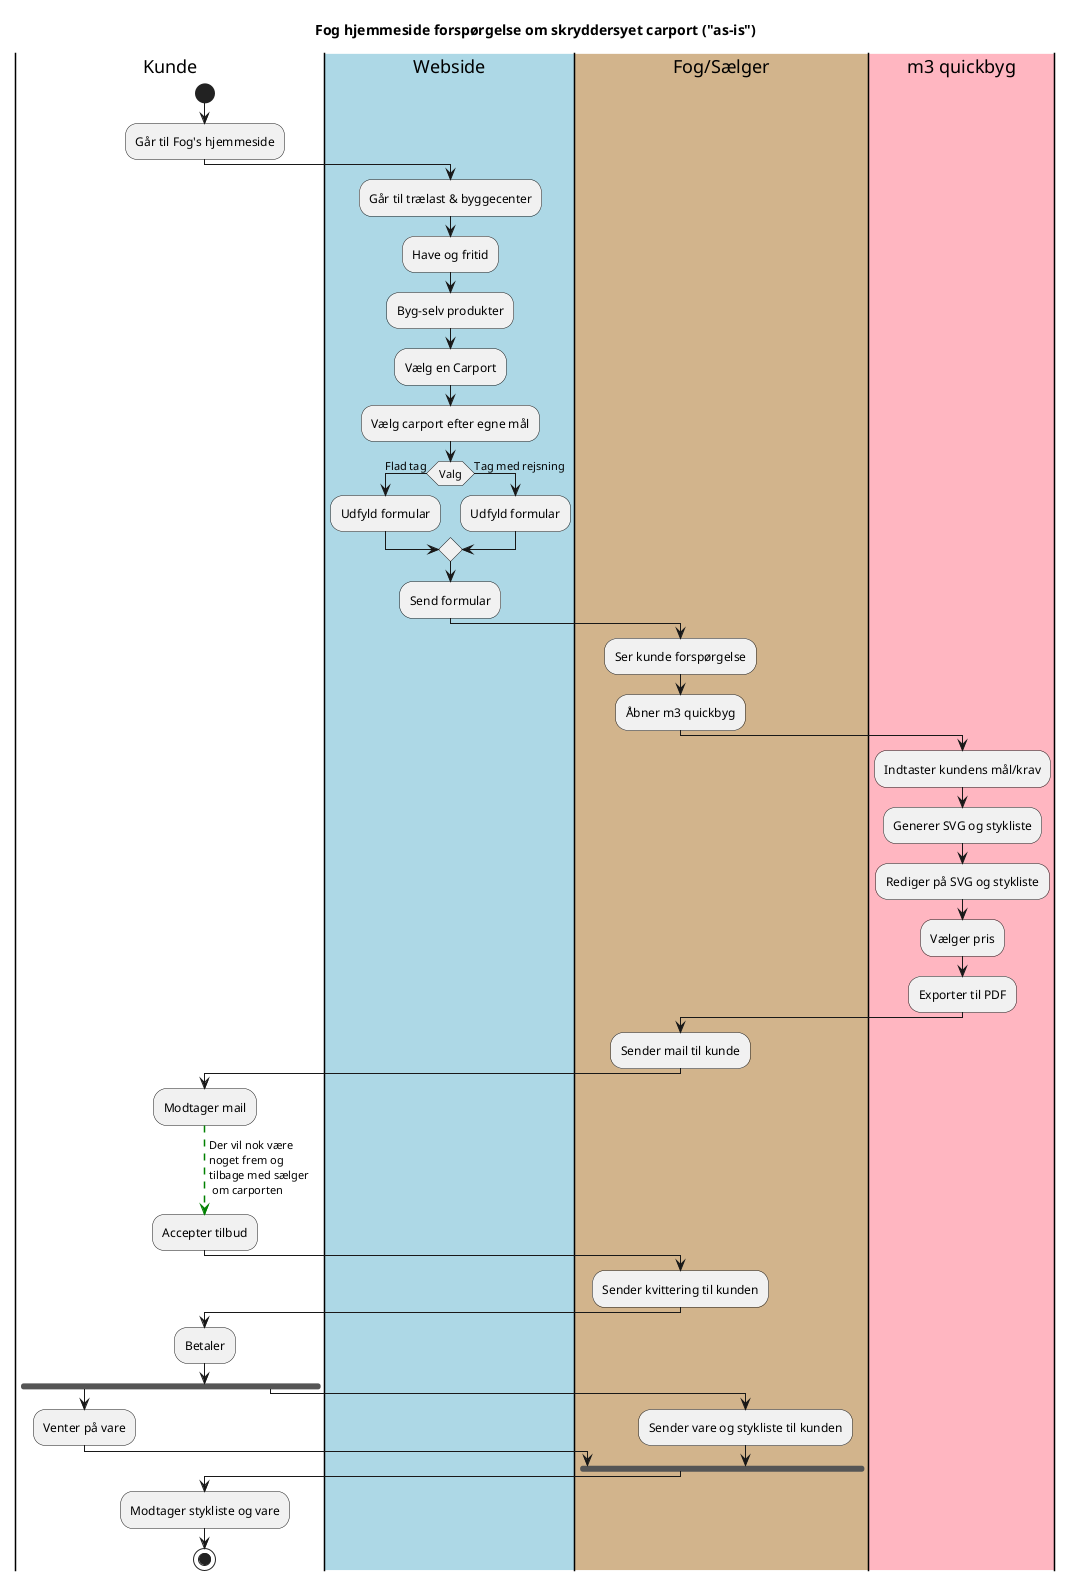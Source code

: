 @startuml
'https://plantuml.com/activity-diagram-beta


Title Fog hjemmeside forspørgelse om skryddersyet carport ("as-is")
|#White|Kunde|
    start
    :Går til Fog's hjemmeside;

|#LightBlue|Webside|
    :Går til trælast & byggecenter;
    :Have og fritid;
    :Byg-selv produkter;
    :Vælg en Carport;
    :Vælg carport efter egne mål;
    if (Valg) then (Flad tag)
        :Udfyld formular;
    else (Tag med rejsning)
        :Udfyld formular;
    endif
    :Send formular;

|#Tan|Fog/Sælger|
    :Ser kunde forspørgelse;
    :Åbner m3 quickbyg;

|#LightPink|m3 quickbyg|
    :Indtaster kundens mål/krav;
    :Generer SVG og stykliste;
    :Rediger på SVG og stykliste;
    :Vælger pris;
    :Exporter til PDF;

|#Tan|Fog/Sælger|
    :Sender mail til kunde;

|#White|Kunde|
    :Modtager mail;
    -[#green,dashed]-> Der vil nok være
    noget frem og
    tilbage med sælger
     om carporten;
    :Accepter tilbud;

|#Tan|Fog/Sælger|
    :Sender kvittering til kunden;

|#White|Kunde|
    :Betaler;

    fork
    |#White|Kunde|
        :Venter på vare;
    fork again
    |#Tan|Fog/Sælger|
        :Sender vare og stykliste til kunden;
    end fork


|#White|Kunde|
    :Modtager stykliste og vare;


stop

@enduml
